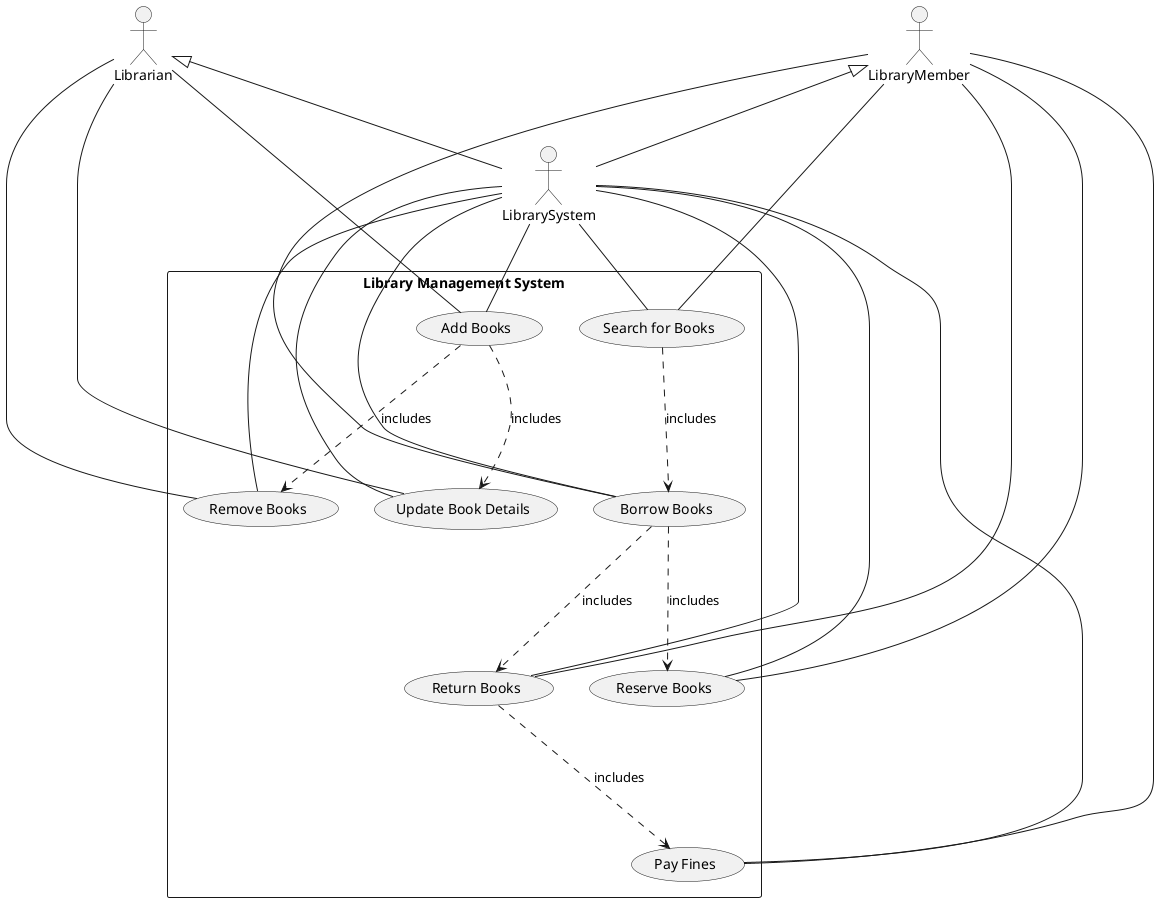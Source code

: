 ' Library Management System:
' Actors:
' •Library Member •Librarian •Library System Use Cases: •Search for Books •Borrow Books •Return Books •Reserve Books •Pay Fines
' •Add Books (for Librarian)
' •Remove Books (for Librarian)
' •Update Book Details (for Librarian)
' In this example, the use case diagram would show the Library Member actor connected to the Search for Books, Borrow Books, Return Books, Reserve Books, and Pay Fines use cases. The Librarian actor would be associated with the Add Books, Remove Books, and Update Book Details use cases. The Library System actor would be connected to all use cases, as it is the central system managing all processes.

@startuml DiagramName
actor LibraryMember
actor Librarian
actor LibrarySystem

rectangle "Library Management System" {
    LibraryMember -- (Search for Books)
    LibraryMember -- (Borrow Books)
    LibraryMember -- (Return Books)
    LibraryMember -- (Reserve Books)
    LibraryMember -- (Pay Fines)

    Librarian -- (Add Books)
    Librarian -- (Remove Books)
    Librarian -- (Update Book Details)

    LibrarySystem -- (Search for Books)
    LibrarySystem -- (Borrow Books)
    LibrarySystem -- (Return Books)
    LibrarySystem -- (Reserve Books)
    LibrarySystem -- (Pay Fines)
    LibrarySystem -- (Add Books)
    LibrarySystem -- (Remove Books)
    LibrarySystem -- (Update Book Details)

    (Search for Books) -.-> (Borrow Books) : includes
    (Borrow Books) -.-> (Return Books) : includes
    (Borrow Books) -.-> (Reserve Books) : includes
    (Return Books) -.-> (Pay Fines) : includes
    (Add Books) -.-> (Remove Books) : includes
    (Add Books) -.-> (Update Book Details) : includes

    LibraryMember <|-- LibrarySystem
    Librarian <|-- LibrarySystem
}

@enduml
